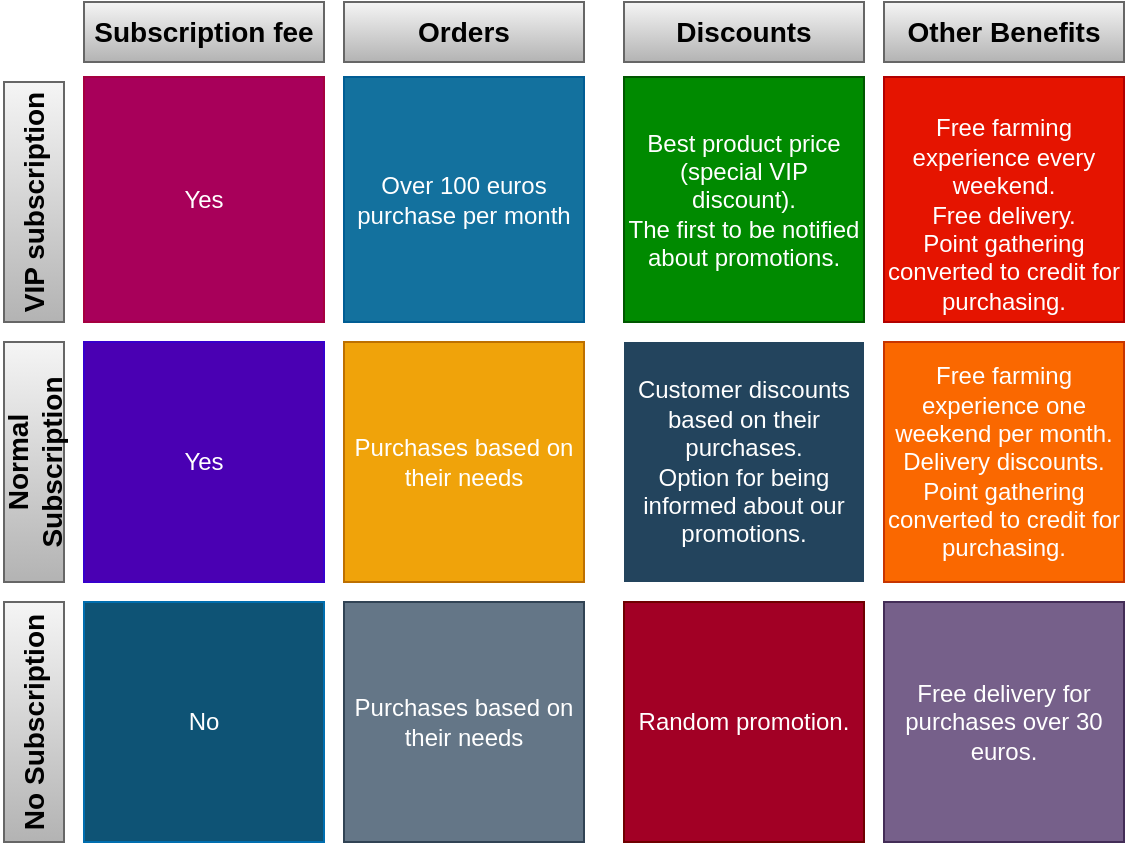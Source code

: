 <mxfile version="12.8.5" type="google" pages="2"><diagram name="Page-1" id="bd83a815-5ea8-2e97-e5ec-87c9f400f2fa"><mxGraphModel dx="782" dy="437" grid="1" gridSize="10" guides="1" tooltips="1" connect="1" arrows="1" fold="1" page="1" pageScale="1.5" pageWidth="1169" pageHeight="826" background="#ffffff" math="0" shadow="0"><root><mxCell id="0" style=";html=1;"/><mxCell id="1" style=";html=1;" parent="0"/><mxCell id="0IXqGXMt5j_S0Qc9xs90-51" value="Over 100 euros purchase per month" style="html=1;fillColor=#13719E;strokeColor=#005D94;shadow=0;fontSize=12;fontColor=#ffffff;align=center;fontStyle=0;whiteSpace=wrap;rounded=0;" parent="1" vertex="1"><mxGeometry x="560" y="127.5" width="120" height="122.5" as="geometry"/></mxCell><mxCell id="0IXqGXMt5j_S0Qc9xs90-52" value="&lt;br&gt;Best product price (special VIP discount).&lt;br&gt;The first to be notified about promotions.&lt;br&gt;&amp;nbsp;" style="html=1;fillColor=#008a00;strokeColor=#005700;shadow=0;fontSize=12;fontColor=#ffffff;align=center;fontStyle=0;whiteSpace=wrap;rounded=0;" parent="1" vertex="1"><mxGeometry x="700" y="127.5" width="120" height="122.5" as="geometry"/></mxCell><mxCell id="0IXqGXMt5j_S0Qc9xs90-53" value="Purchases based on their needs" style="html=1;fillColor=#f0a30a;strokeColor=#BD7000;shadow=0;fontSize=12;fontColor=#ffffff;align=center;fontStyle=0;whiteSpace=wrap;rounded=0;" parent="1" vertex="1"><mxGeometry x="560" y="260" width="120" height="120" as="geometry"/></mxCell><mxCell id="0IXqGXMt5j_S0Qc9xs90-54" value="Customer discounts based on their purchases.&lt;br&gt;Option for being informed about our promotions." style="html=1;fillColor=#23445D;strokeColor=none;shadow=0;fontSize=12;fontColor=#FFFFFF;align=center;fontStyle=0;whiteSpace=wrap;rounded=0;" parent="1" vertex="1"><mxGeometry x="700" y="260" width="120" height="120" as="geometry"/></mxCell><mxCell id="0IXqGXMt5j_S0Qc9xs90-55" value="VIP subscription&lt;br&gt;" style="html=1;fillColor=#f5f5f5;strokeColor=#666666;shadow=0;fontSize=14;align=center;fontStyle=1;whiteSpace=wrap;horizontal=0;rounded=0;gradientColor=#b3b3b3;" parent="1" vertex="1"><mxGeometry x="390" y="130" width="30" height="120" as="geometry"/></mxCell><mxCell id="0IXqGXMt5j_S0Qc9xs90-56" value="Normal Subscription&lt;br&gt;" style="html=1;fillColor=#f5f5f5;strokeColor=#666666;shadow=0;fontSize=14;align=center;fontStyle=1;whiteSpace=wrap;horizontal=0;rounded=0;gradientColor=#b3b3b3;" parent="1" vertex="1"><mxGeometry x="390" y="260" width="30" height="120" as="geometry"/></mxCell><mxCell id="0IXqGXMt5j_S0Qc9xs90-57" value="&lt;font color=&quot;#000000&quot;&gt;Orders&lt;/font&gt;" style="html=1;fillColor=#f5f5f5;strokeColor=#666666;shadow=0;fontSize=14;align=center;fontStyle=1;whiteSpace=wrap;rounded=0;gradientColor=#b3b3b3;" parent="1" vertex="1"><mxGeometry x="560" y="90" width="120" height="30" as="geometry"/></mxCell><mxCell id="0IXqGXMt5j_S0Qc9xs90-58" value="Other Benefits" style="html=1;fillColor=#f5f5f5;strokeColor=#666666;shadow=0;fontSize=14;align=center;fontStyle=1;whiteSpace=wrap;rounded=0;gradientColor=#b3b3b3;" parent="1" vertex="1"><mxGeometry x="830" y="90" width="120" height="30" as="geometry"/></mxCell><mxCell id="0IXqGXMt5j_S0Qc9xs90-59" value="&lt;span style=&quot;white-space: normal&quot;&gt;Purchases based on their needs&lt;/span&gt;" style="html=1;fillColor=#647687;strokeColor=#314354;shadow=0;fontSize=12;fontColor=#ffffff;align=center;fontStyle=0;whiteSpace=wrap;rounded=0;" parent="1" vertex="1"><mxGeometry x="560" y="390" width="120" height="120" as="geometry"/></mxCell><mxCell id="0IXqGXMt5j_S0Qc9xs90-60" value="Random promotion." style="html=1;fillColor=#a20025;strokeColor=#6F0000;shadow=0;fontSize=12;fontColor=#ffffff;align=center;fontStyle=0;whiteSpace=wrap;rounded=0;" parent="1" vertex="1"><mxGeometry x="700" y="390" width="120" height="120" as="geometry"/></mxCell><mxCell id="0IXqGXMt5j_S0Qc9xs90-61" value="No Subscription&lt;br&gt;" style="html=1;fillColor=#f5f5f5;strokeColor=#666666;shadow=0;fontSize=14;align=center;fontStyle=1;whiteSpace=wrap;horizontal=0;rounded=0;gradientColor=#b3b3b3;" parent="1" vertex="1"><mxGeometry x="390" y="390" width="30" height="120" as="geometry"/></mxCell><mxCell id="0IXqGXMt5j_S0Qc9xs90-63" value="&lt;br&gt;Free farming experience every weekend.&lt;br&gt;Free delivery.&lt;br&gt;Point gathering converted to credit for purchasing." style="html=1;fillColor=#e51400;strokeColor=#B20000;shadow=0;fontSize=12;fontColor=#ffffff;align=center;fontStyle=0;whiteSpace=wrap;rounded=0;" parent="1" vertex="1"><mxGeometry x="830" y="127.5" width="120" height="122.5" as="geometry"/></mxCell><mxCell id="0IXqGXMt5j_S0Qc9xs90-64" value="Free farming experience one weekend per month.&lt;br&gt;Delivery discounts.&lt;br&gt;Point gathering converted to credit for purchasing." style="html=1;fillColor=#fa6800;strokeColor=#C73500;shadow=0;fontSize=12;fontColor=#ffffff;align=center;fontStyle=0;whiteSpace=wrap;rounded=0;" parent="1" vertex="1"><mxGeometry x="830" y="260" width="120" height="120" as="geometry"/></mxCell><mxCell id="0IXqGXMt5j_S0Qc9xs90-65" value="Discounts" style="html=1;fillColor=#f5f5f5;strokeColor=#666666;shadow=0;fontSize=14;align=center;fontStyle=1;whiteSpace=wrap;rounded=0;gradientColor=#b3b3b3;" parent="1" vertex="1"><mxGeometry x="700" y="90" width="120" height="30" as="geometry"/></mxCell><mxCell id="0IXqGXMt5j_S0Qc9xs90-66" value="Free delivery for purchases over 30 euros." style="html=1;fillColor=#76608a;strokeColor=#432D57;shadow=0;fontSize=12;fontColor=#ffffff;align=center;fontStyle=0;whiteSpace=wrap;rounded=0;" parent="1" vertex="1"><mxGeometry x="830" y="390" width="120" height="120" as="geometry"/></mxCell><mxCell id="Dfrs3LhIAPjAOBPGuJMA-1" value="Subscription fee" style="html=1;fillColor=#f5f5f5;strokeColor=#666666;shadow=0;fontSize=14;align=center;fontStyle=1;whiteSpace=wrap;rounded=0;gradientColor=#b3b3b3;" vertex="1" parent="1"><mxGeometry x="430" y="90" width="120" height="30" as="geometry"/></mxCell><mxCell id="Dfrs3LhIAPjAOBPGuJMA-2" value="Yes" style="html=1;fillColor=#A8005A;strokeColor=#A50040;shadow=0;fontSize=12;align=center;fontStyle=0;whiteSpace=wrap;rounded=0;fontColor=#ffffff;" vertex="1" parent="1"><mxGeometry x="430" y="127.5" width="120" height="122.5" as="geometry"/></mxCell><mxCell id="Dfrs3LhIAPjAOBPGuJMA-3" value="Yes" style="html=1;fillColor=#4A00B3;strokeColor=#3700CC;shadow=0;fontSize=12;fontColor=#ffffff;align=center;fontStyle=0;whiteSpace=wrap;rounded=0;" vertex="1" parent="1"><mxGeometry x="430" y="260" width="120" height="120" as="geometry"/></mxCell><mxCell id="Dfrs3LhIAPjAOBPGuJMA-4" value="No" style="html=1;fillColor=#0E5375;strokeColor=#006EAF;shadow=0;fontSize=12;fontColor=#ffffff;align=center;fontStyle=0;whiteSpace=wrap;rounded=0;" vertex="1" parent="1"><mxGeometry x="430" y="390" width="120" height="120" as="geometry"/></mxCell></root></mxGraphModel></diagram><diagram id="6zkqiEyY1ZdqSShzgtk2" name="Page-2"><mxGraphModel dx="782" dy="437" grid="1" gridSize="10" guides="1" tooltips="1" connect="1" arrows="1" fold="1" page="1" pageScale="1" pageWidth="827" pageHeight="1169" math="0" shadow="0"><root><mxCell id="h1tBVj5t2ybp-NNSbEfA-0"/><mxCell id="h1tBVj5t2ybp-NNSbEfA-1" parent="h1tBVj5t2ybp-NNSbEfA-0"/></root></mxGraphModel></diagram></mxfile>